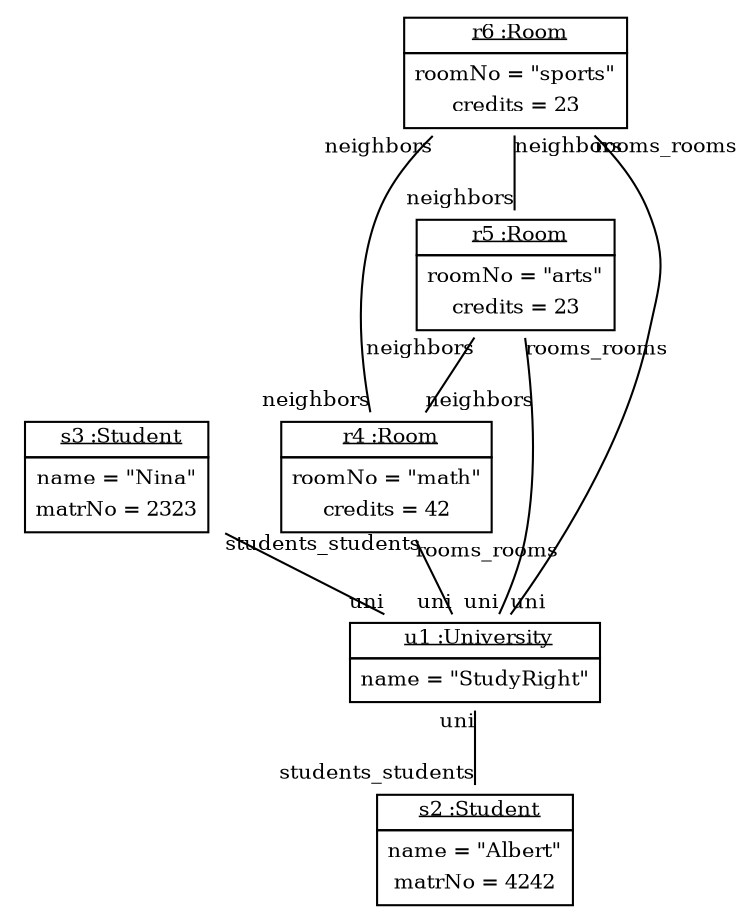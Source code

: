 graph ObjectDiagram {
   node [shape = none, fontsize = 10];
   edge [fontsize = 10];

s3 [label=<<table border='0' cellborder='1' cellspacing='0'> <tr> <td> <u>s3 :Student</u></td></tr><tr><td><table border='0' cellborder='0' cellspacing='0'><tr><td>name = "Nina"</td></tr><tr><td>matrNo = 2323</td></tr></table></td></tr></table>>];
r6 [label=<<table border='0' cellborder='1' cellspacing='0'> <tr> <td> <u>r6 :Room</u></td></tr><tr><td><table border='0' cellborder='0' cellspacing='0'><tr><td>roomNo = "sports"</td></tr><tr><td>credits = 23</td></tr></table></td></tr></table>>];
r5 [label=<<table border='0' cellborder='1' cellspacing='0'> <tr> <td> <u>r5 :Room</u></td></tr><tr><td><table border='0' cellborder='0' cellspacing='0'><tr><td>roomNo = "arts"</td></tr><tr><td>credits = 23</td></tr></table></td></tr></table>>];
r4 [label=<<table border='0' cellborder='1' cellspacing='0'> <tr> <td> <u>r4 :Room</u></td></tr><tr><td><table border='0' cellborder='0' cellspacing='0'><tr><td>roomNo = "math"</td></tr><tr><td>credits = 42</td></tr></table></td></tr></table>>];
u1 [label=<<table border='0' cellborder='1' cellspacing='0'> <tr> <td> <u>u1 :University</u></td></tr><tr><td><table border='0' cellborder='0' cellspacing='0'><tr><td>name = "StudyRight"</td></tr></table></td></tr></table>>];
s2 [label=<<table border='0' cellborder='1' cellspacing='0'> <tr> <td> <u>s2 :Student</u></td></tr><tr><td><table border='0' cellborder='0' cellspacing='0'><tr><td>name = "Albert"</td></tr><tr><td>matrNo = 4242</td></tr></table></td></tr></table>>];
u1 [label=<<table border='0' cellborder='1' cellspacing='0'> <tr> <td> <u>u1 :University</u></td></tr><tr><td><table border='0' cellborder='0' cellspacing='0'><tr><td>name = "StudyRight"</td></tr></table></td></tr></table>>];

r4 -- u1 [headlabel = "uni" taillabel = "rooms_rooms"];
r5 -- r4 [headlabel = "neighbors" taillabel = "neighbors"];
r5 -- u1 [headlabel = "uni" taillabel = "rooms_rooms"];
r6 -- r4 [headlabel = "neighbors" taillabel = "neighbors"];
r6 -- r5 [headlabel = "neighbors" taillabel = "neighbors"];
r6 -- u1 [headlabel = "uni" taillabel = "rooms_rooms"];
s3 -- u1 [headlabel = "uni" taillabel = "students_students"];
u1 -- s2 [headlabel = "students_students" taillabel = "uni"];
}
